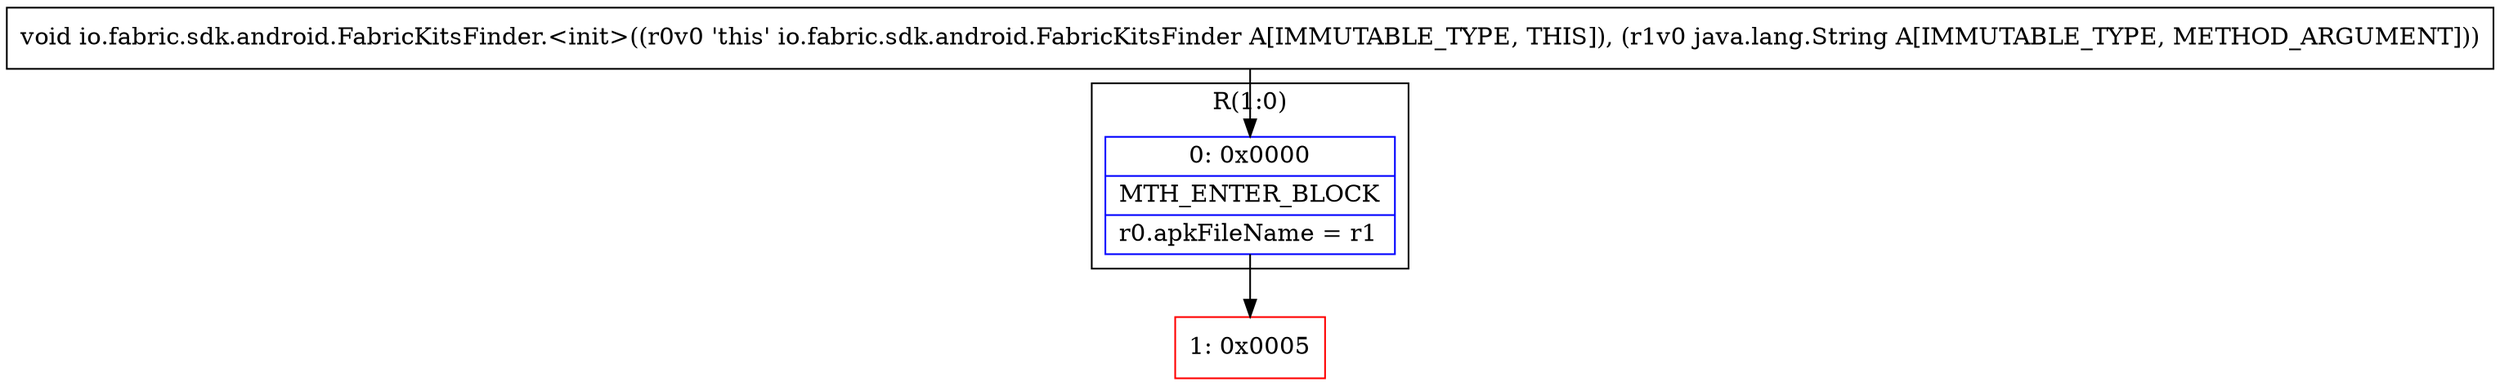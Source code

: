 digraph "CFG forio.fabric.sdk.android.FabricKitsFinder.\<init\>(Ljava\/lang\/String;)V" {
subgraph cluster_Region_2102706527 {
label = "R(1:0)";
node [shape=record,color=blue];
Node_0 [shape=record,label="{0\:\ 0x0000|MTH_ENTER_BLOCK\l|r0.apkFileName = r1\l}"];
}
Node_1 [shape=record,color=red,label="{1\:\ 0x0005}"];
MethodNode[shape=record,label="{void io.fabric.sdk.android.FabricKitsFinder.\<init\>((r0v0 'this' io.fabric.sdk.android.FabricKitsFinder A[IMMUTABLE_TYPE, THIS]), (r1v0 java.lang.String A[IMMUTABLE_TYPE, METHOD_ARGUMENT])) }"];
MethodNode -> Node_0;
Node_0 -> Node_1;
}

